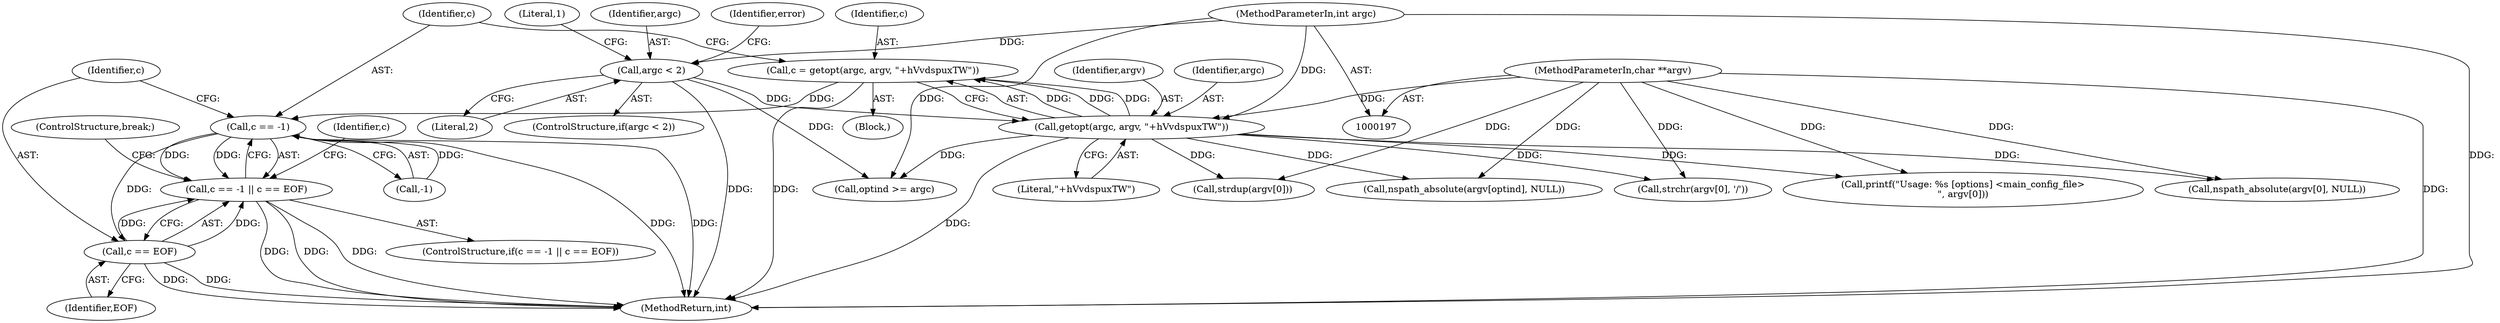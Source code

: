 digraph "0_nagioscore_1b197346d490df2e2d3b1dcce5ac6134ad0c8752@API" {
"1000255" [label="(Call,c = getopt(argc, argv, \"+hVvdspuxTW\"))"];
"1000257" [label="(Call,getopt(argc, argv, \"+hVvdspuxTW\"))"];
"1000246" [label="(Call,argc < 2)"];
"1000198" [label="(MethodParameterIn,int argc)"];
"1000199" [label="(MethodParameterIn,char **argv)"];
"1000263" [label="(Call,c == -1)"];
"1000262" [label="(Call,c == -1 || c == EOF)"];
"1000267" [label="(Call,c == EOF)"];
"1000268" [label="(Identifier,c)"];
"1000272" [label="(Identifier,c)"];
"1000248" [label="(Literal,2)"];
"1000259" [label="(Identifier,argv)"];
"1000258" [label="(Identifier,argc)"];
"1000687" [label="(Call,nspath_absolute(argv[0], NULL))"];
"1000261" [label="(ControlStructure,if(c == -1 || c == EOF))"];
"1000246" [label="(Call,argc < 2)"];
"1000383" [label="(Call,optind >= argc)"];
"1000263" [label="(Call,c == -1)"];
"1000441" [label="(Call,nspath_absolute(argv[optind], NULL))"];
"1000262" [label="(Call,c == -1 || c == EOF)"];
"1000270" [label="(ControlStructure,break;)"];
"1001239" [label="(MethodReturn,int)"];
"1000680" [label="(Call,strchr(argv[0], '/'))"];
"1000254" [label="(Block,)"];
"1000267" [label="(Call,c == EOF)"];
"1000253" [label="(Literal,1)"];
"1000264" [label="(Identifier,c)"];
"1000257" [label="(Call,getopt(argc, argv, \"+hVvdspuxTW\"))"];
"1000256" [label="(Identifier,c)"];
"1000199" [label="(MethodParameterIn,char **argv)"];
"1000245" [label="(ControlStructure,if(argc < 2))"];
"1000255" [label="(Call,c = getopt(argc, argv, \"+hVvdspuxTW\"))"];
"1000398" [label="(Call,printf(\"Usage: %s [options] <main_config_file>\n\", argv[0]))"];
"1000269" [label="(Identifier,EOF)"];
"1000250" [label="(Identifier,error)"];
"1000247" [label="(Identifier,argc)"];
"1000260" [label="(Literal,\"+hVvdspuxTW\")"];
"1000198" [label="(MethodParameterIn,int argc)"];
"1000265" [label="(Call,-1)"];
"1000695" [label="(Call,strdup(argv[0]))"];
"1000255" -> "1000254"  [label="AST: "];
"1000255" -> "1000257"  [label="CFG: "];
"1000256" -> "1000255"  [label="AST: "];
"1000257" -> "1000255"  [label="AST: "];
"1000264" -> "1000255"  [label="CFG: "];
"1000255" -> "1001239"  [label="DDG: "];
"1000257" -> "1000255"  [label="DDG: "];
"1000257" -> "1000255"  [label="DDG: "];
"1000257" -> "1000255"  [label="DDG: "];
"1000255" -> "1000263"  [label="DDG: "];
"1000257" -> "1000260"  [label="CFG: "];
"1000258" -> "1000257"  [label="AST: "];
"1000259" -> "1000257"  [label="AST: "];
"1000260" -> "1000257"  [label="AST: "];
"1000257" -> "1001239"  [label="DDG: "];
"1000246" -> "1000257"  [label="DDG: "];
"1000198" -> "1000257"  [label="DDG: "];
"1000199" -> "1000257"  [label="DDG: "];
"1000257" -> "1000383"  [label="DDG: "];
"1000257" -> "1000398"  [label="DDG: "];
"1000257" -> "1000441"  [label="DDG: "];
"1000257" -> "1000680"  [label="DDG: "];
"1000257" -> "1000687"  [label="DDG: "];
"1000257" -> "1000695"  [label="DDG: "];
"1000246" -> "1000245"  [label="AST: "];
"1000246" -> "1000248"  [label="CFG: "];
"1000247" -> "1000246"  [label="AST: "];
"1000248" -> "1000246"  [label="AST: "];
"1000250" -> "1000246"  [label="CFG: "];
"1000253" -> "1000246"  [label="CFG: "];
"1000246" -> "1001239"  [label="DDG: "];
"1000198" -> "1000246"  [label="DDG: "];
"1000246" -> "1000383"  [label="DDG: "];
"1000198" -> "1000197"  [label="AST: "];
"1000198" -> "1001239"  [label="DDG: "];
"1000198" -> "1000383"  [label="DDG: "];
"1000199" -> "1000197"  [label="AST: "];
"1000199" -> "1001239"  [label="DDG: "];
"1000199" -> "1000398"  [label="DDG: "];
"1000199" -> "1000441"  [label="DDG: "];
"1000199" -> "1000680"  [label="DDG: "];
"1000199" -> "1000687"  [label="DDG: "];
"1000199" -> "1000695"  [label="DDG: "];
"1000263" -> "1000262"  [label="AST: "];
"1000263" -> "1000265"  [label="CFG: "];
"1000264" -> "1000263"  [label="AST: "];
"1000265" -> "1000263"  [label="AST: "];
"1000268" -> "1000263"  [label="CFG: "];
"1000262" -> "1000263"  [label="CFG: "];
"1000263" -> "1001239"  [label="DDG: "];
"1000263" -> "1001239"  [label="DDG: "];
"1000263" -> "1000262"  [label="DDG: "];
"1000263" -> "1000262"  [label="DDG: "];
"1000265" -> "1000263"  [label="DDG: "];
"1000263" -> "1000267"  [label="DDG: "];
"1000262" -> "1000261"  [label="AST: "];
"1000262" -> "1000267"  [label="CFG: "];
"1000267" -> "1000262"  [label="AST: "];
"1000270" -> "1000262"  [label="CFG: "];
"1000272" -> "1000262"  [label="CFG: "];
"1000262" -> "1001239"  [label="DDG: "];
"1000262" -> "1001239"  [label="DDG: "];
"1000262" -> "1001239"  [label="DDG: "];
"1000267" -> "1000262"  [label="DDG: "];
"1000267" -> "1000262"  [label="DDG: "];
"1000267" -> "1000269"  [label="CFG: "];
"1000268" -> "1000267"  [label="AST: "];
"1000269" -> "1000267"  [label="AST: "];
"1000267" -> "1001239"  [label="DDG: "];
"1000267" -> "1001239"  [label="DDG: "];
}
